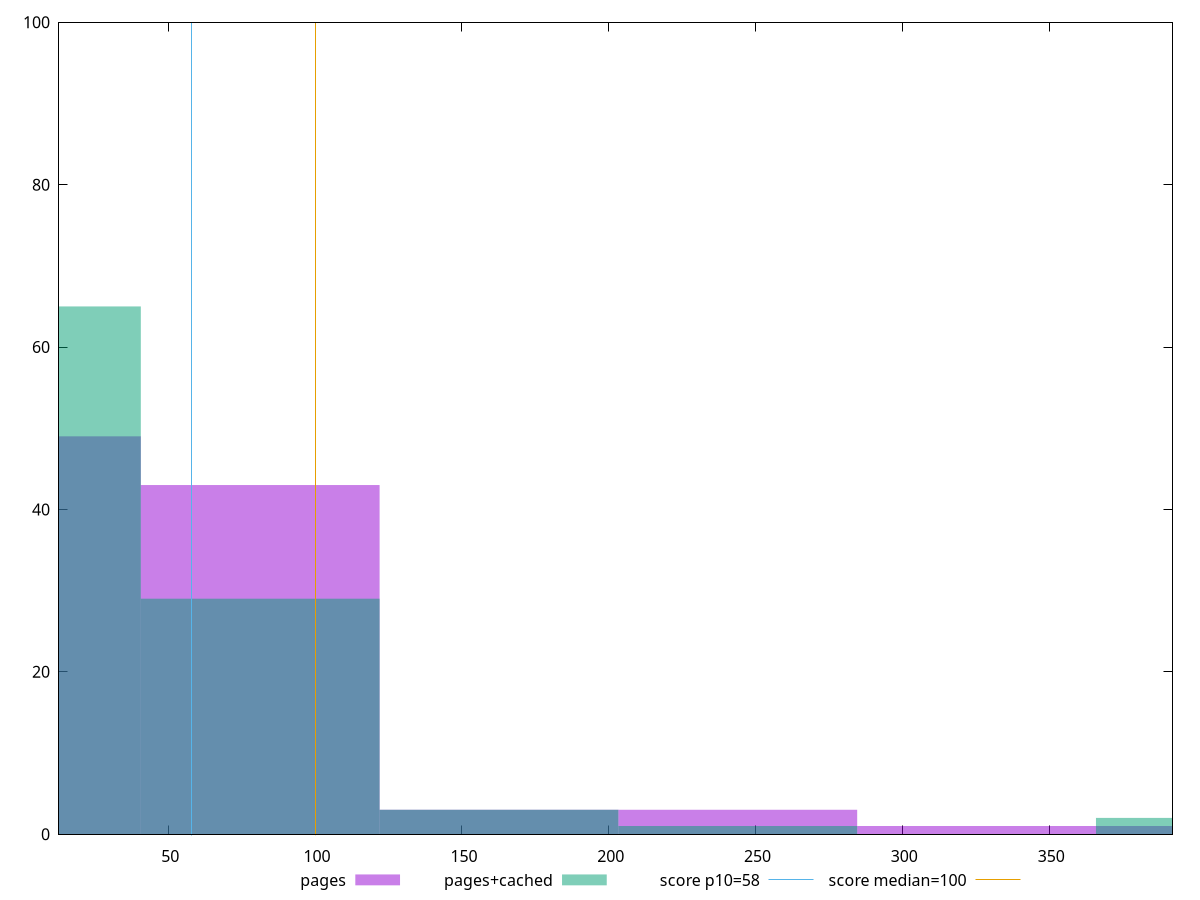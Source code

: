 reset

$pages <<EOF
162.63843891353784 3
243.95765837030677 3
325.2768778270757 1
406.5960972838446 1
0 49
81.31921945676892 43
EOF

$pagesCached <<EOF
406.5960972838446 2
162.63843891353784 3
0 65
81.31921945676892 29
243.95765837030677 1
EOF

set key outside below
set boxwidth 81.31921945676892
set xrange [12.8:391.9999999999993]
set yrange [0:100]
set trange [0:100]
set style fill transparent solid 0.5 noborder

set parametric
set terminal svg size 640, 500 enhanced background rgb 'white'
set output "report_00019_2021-02-10T18-14-37.922Z//estimated-input-latency/comparison/histogram/0_vs_1.svg"

plot $pages title "pages" with boxes, \
     $pagesCached title "pages+cached" with boxes, \
     58,t title "score p10=58", \
     100,t title "score median=100"

reset
